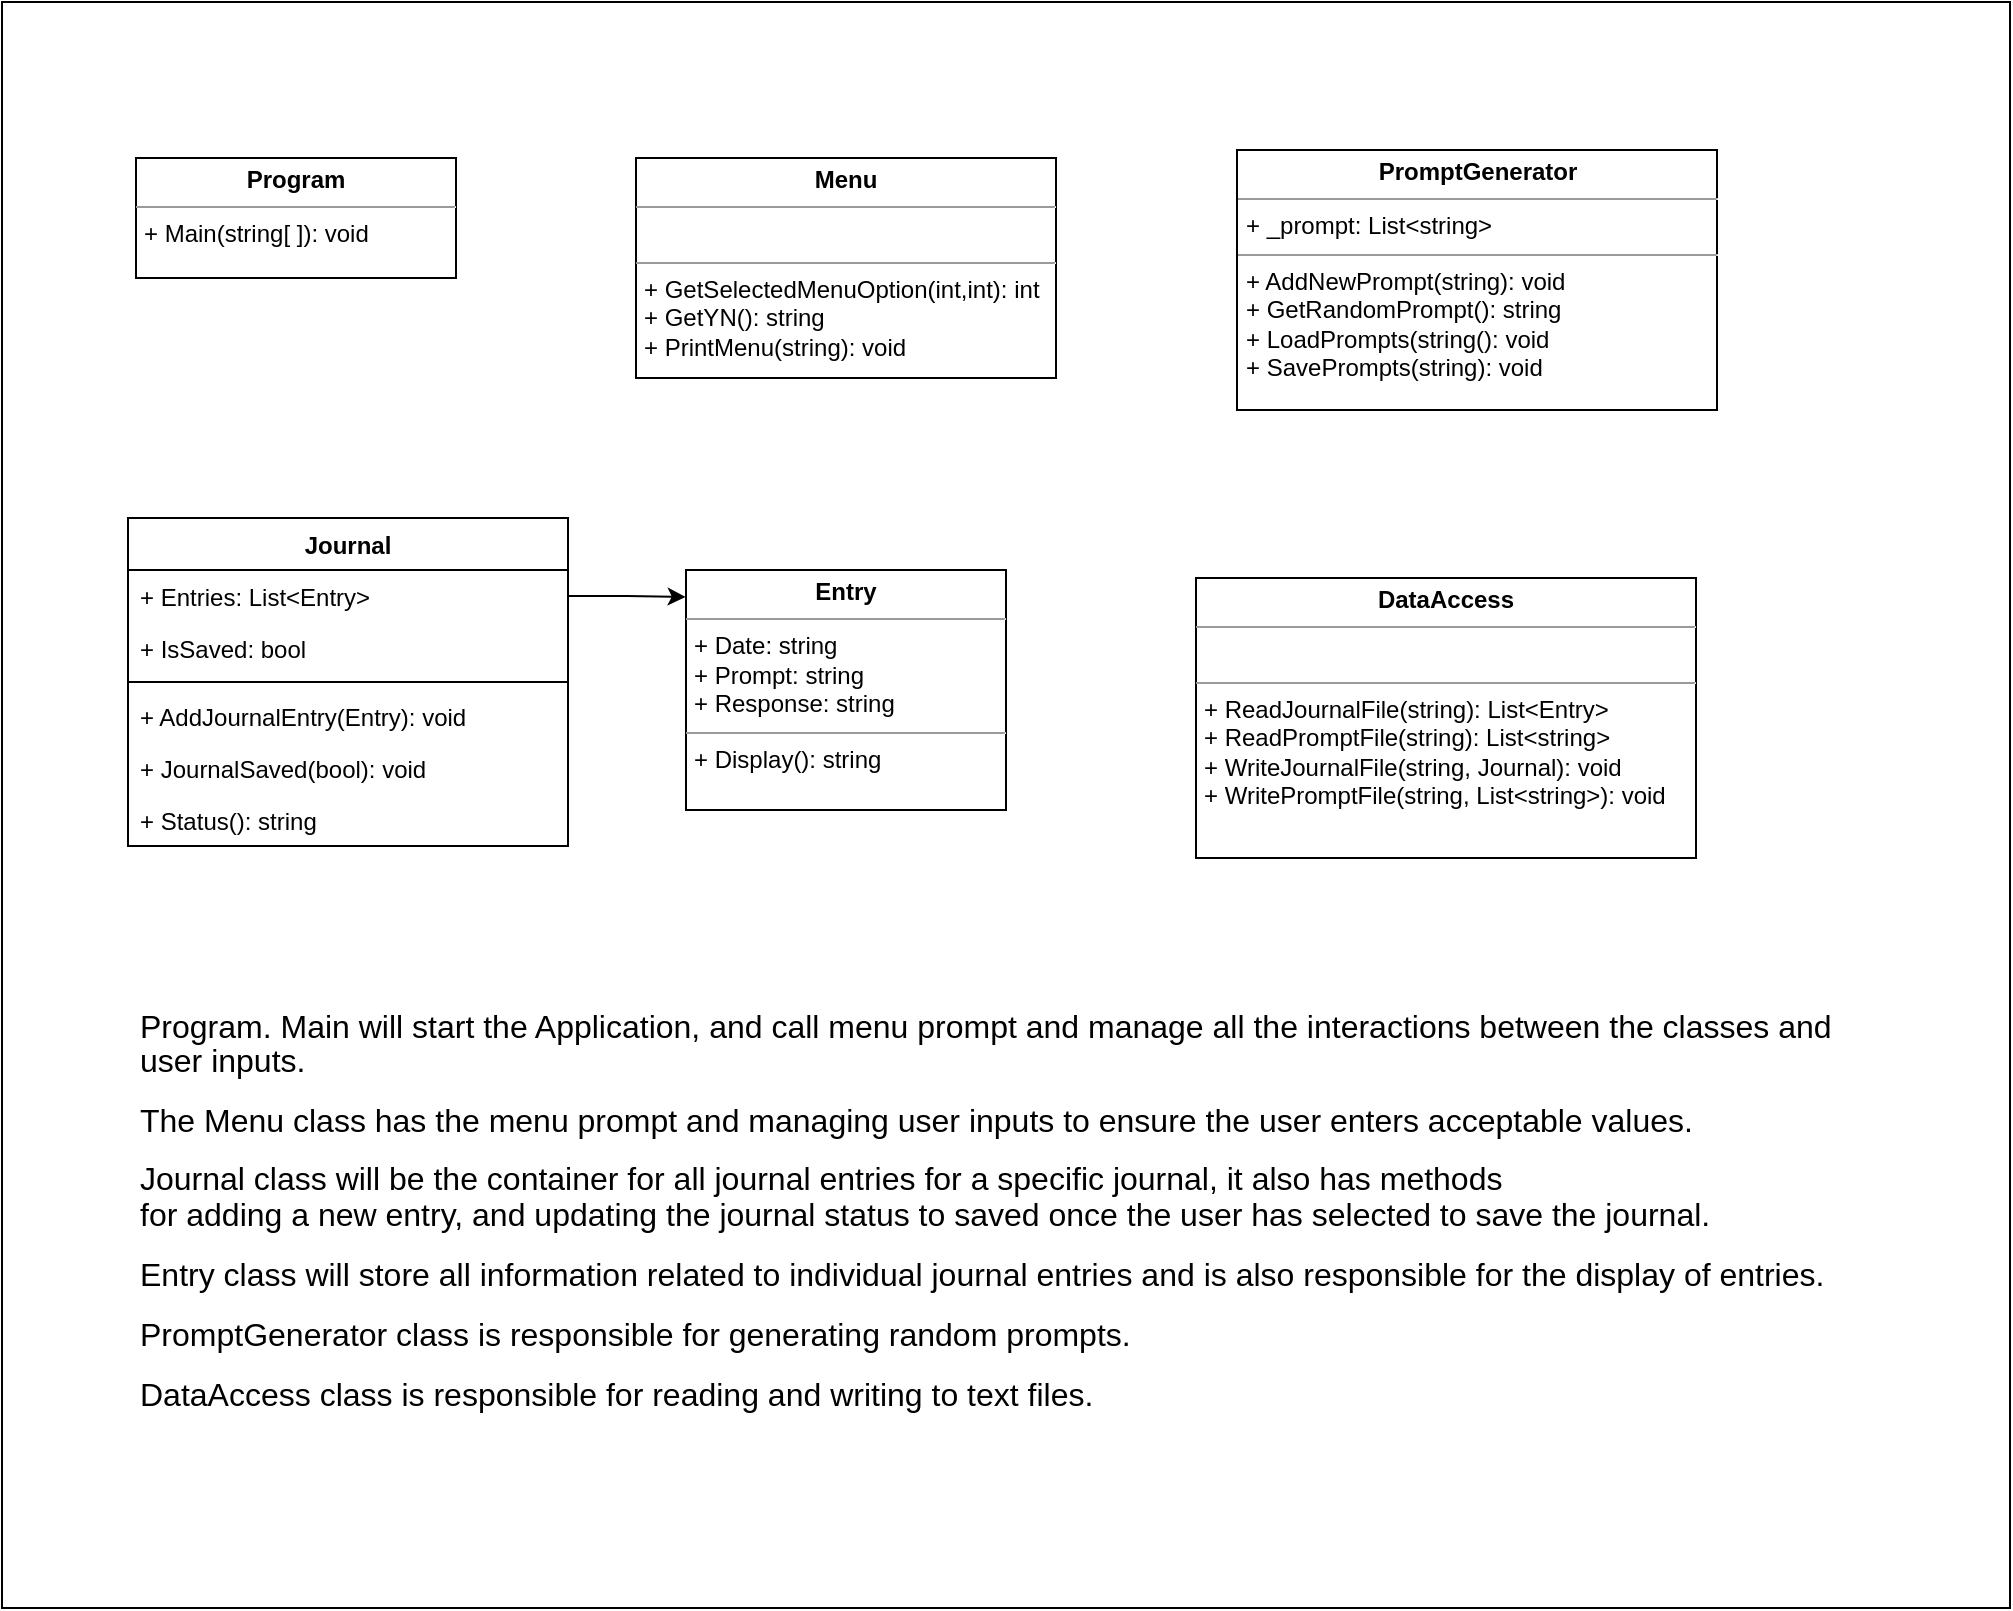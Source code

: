 <mxfile>
    <diagram id="C5RBs43oDa-KdzZeNtuy" name="Page-1">
        <mxGraphModel dx="2217" dy="464" grid="0" gridSize="10" guides="1" tooltips="1" connect="1" arrows="1" fold="1" page="1" pageScale="1" pageWidth="1169" pageHeight="827" background="#ffffff" math="0" shadow="0">
            <root>
                <mxCell id="WIyWlLk6GJQsqaUBKTNV-0"/>
                <mxCell id="WIyWlLk6GJQsqaUBKTNV-1" parent="WIyWlLk6GJQsqaUBKTNV-0"/>
                <mxCell id="4" value="" style="rounded=0;whiteSpace=wrap;html=1;fillColor=none;" vertex="1" parent="WIyWlLk6GJQsqaUBKTNV-1">
                    <mxGeometry x="-33" y="42" width="1004" height="803" as="geometry"/>
                </mxCell>
                <mxCell id="LCdAQ6O_-ofpUmOxNfDg-0" value="Journal" style="swimlane;fontStyle=1;align=center;verticalAlign=top;childLayout=stackLayout;horizontal=1;startSize=26;horizontalStack=0;resizeParent=1;resizeParentMax=0;resizeLast=0;collapsible=1;marginBottom=0;labelBackgroundColor=default;" parent="WIyWlLk6GJQsqaUBKTNV-1" vertex="1">
                    <mxGeometry x="30" y="300" width="220" height="164" as="geometry">
                        <mxRectangle x="100" y="286" width="80" height="26" as="alternateBounds"/>
                    </mxGeometry>
                </mxCell>
                <mxCell id="LCdAQ6O_-ofpUmOxNfDg-1" value="+ Entries: List&lt;Entry&gt;" style="text;strokeColor=none;fillColor=none;align=left;verticalAlign=top;spacingLeft=4;spacingRight=4;overflow=hidden;rotatable=0;points=[[0,0.5],[1,0.5]];portConstraint=eastwest;labelBorderColor=none;labelBackgroundColor=default;" parent="LCdAQ6O_-ofpUmOxNfDg-0" vertex="1">
                    <mxGeometry y="26" width="220" height="26" as="geometry"/>
                </mxCell>
                <mxCell id="LCdAQ6O_-ofpUmOxNfDg-5" value="+ IsSaved: bool&#10;" style="text;strokeColor=none;fillColor=none;align=left;verticalAlign=top;spacingLeft=4;spacingRight=4;overflow=hidden;rotatable=0;points=[[0,0.5],[1,0.5]];portConstraint=eastwest;labelBackgroundColor=default;" parent="LCdAQ6O_-ofpUmOxNfDg-0" vertex="1">
                    <mxGeometry y="52" width="220" height="26" as="geometry"/>
                </mxCell>
                <mxCell id="LCdAQ6O_-ofpUmOxNfDg-2" value="" style="line;strokeWidth=1;fillColor=none;align=left;verticalAlign=middle;spacingTop=-1;spacingLeft=3;spacingRight=3;rotatable=0;labelPosition=right;points=[];portConstraint=eastwest;" parent="LCdAQ6O_-ofpUmOxNfDg-0" vertex="1">
                    <mxGeometry y="78" width="220" height="8" as="geometry"/>
                </mxCell>
                <mxCell id="LCdAQ6O_-ofpUmOxNfDg-3" value="+ AddJournalEntry(Entry): void" style="text;strokeColor=none;fillColor=none;align=left;verticalAlign=top;spacingLeft=4;spacingRight=4;overflow=hidden;rotatable=0;points=[[0,0.5],[1,0.5]];portConstraint=eastwest;labelBackgroundColor=default;" parent="LCdAQ6O_-ofpUmOxNfDg-0" vertex="1">
                    <mxGeometry y="86" width="220" height="26" as="geometry"/>
                </mxCell>
                <mxCell id="LCdAQ6O_-ofpUmOxNfDg-6" value="+ JournalSaved(bool): void" style="text;strokeColor=none;fillColor=none;align=left;verticalAlign=top;spacingLeft=4;spacingRight=4;overflow=hidden;rotatable=0;points=[[0,0.5],[1,0.5]];portConstraint=eastwest;labelBackgroundColor=default;" parent="LCdAQ6O_-ofpUmOxNfDg-0" vertex="1">
                    <mxGeometry y="112" width="220" height="26" as="geometry"/>
                </mxCell>
                <mxCell id="LCdAQ6O_-ofpUmOxNfDg-7" value="+ Status(): string" style="text;strokeColor=none;fillColor=none;align=left;verticalAlign=top;spacingLeft=4;spacingRight=4;overflow=hidden;rotatable=0;points=[[0,0.5],[1,0.5]];portConstraint=eastwest;labelBackgroundColor=default;" parent="LCdAQ6O_-ofpUmOxNfDg-0" vertex="1">
                    <mxGeometry y="138" width="220" height="26" as="geometry"/>
                </mxCell>
                <mxCell id="LCdAQ6O_-ofpUmOxNfDg-8" value="&lt;p style=&quot;margin:0px;margin-top:4px;text-align:center;&quot;&gt;&lt;b&gt;Entry&lt;/b&gt;&lt;/p&gt;&lt;hr size=&quot;1&quot;&gt;&lt;p style=&quot;margin:0px;margin-left:4px;&quot;&gt;+ Date: string&lt;/p&gt;&lt;p style=&quot;margin:0px;margin-left:4px;&quot;&gt;+ Prompt: string&lt;br&gt;&lt;/p&gt;&lt;p style=&quot;margin:0px;margin-left:4px;&quot;&gt;+ Response: string&lt;/p&gt;&lt;hr size=&quot;1&quot;&gt;&lt;p style=&quot;margin:0px;margin-left:4px;&quot;&gt;+ Display(): string&lt;/p&gt;" style="verticalAlign=top;align=left;overflow=fill;fontSize=12;fontFamily=Helvetica;html=1;" parent="WIyWlLk6GJQsqaUBKTNV-1" vertex="1">
                    <mxGeometry x="309" y="326" width="160" height="120" as="geometry"/>
                </mxCell>
                <mxCell id="LCdAQ6O_-ofpUmOxNfDg-14" style="edgeStyle=orthogonalEdgeStyle;rounded=0;orthogonalLoop=1;jettySize=auto;html=1;entryX=-0.001;entryY=0.112;entryDx=0;entryDy=0;entryPerimeter=0;" parent="WIyWlLk6GJQsqaUBKTNV-1" source="LCdAQ6O_-ofpUmOxNfDg-1" target="LCdAQ6O_-ofpUmOxNfDg-8" edge="1">
                    <mxGeometry relative="1" as="geometry"/>
                </mxCell>
                <mxCell id="LCdAQ6O_-ofpUmOxNfDg-18" value="&lt;p style=&quot;margin:0px;margin-top:4px;text-align:center;&quot;&gt;&lt;b&gt;PromptGenerator&lt;/b&gt;&lt;/p&gt;&lt;hr size=&quot;1&quot;&gt;&lt;p style=&quot;margin:0px;margin-left:4px;&quot;&gt;+ _prompt: List&amp;lt;string&amp;gt;&lt;/p&gt;&lt;hr size=&quot;1&quot;&gt;&lt;p style=&quot;margin:0px;margin-left:4px;&quot;&gt;+ AddNewPrompt(string): void&lt;/p&gt;&lt;p style=&quot;margin:0px;margin-left:4px;&quot;&gt;+ GetRandomPrompt(): string&lt;br&gt;&lt;/p&gt;&lt;p style=&quot;margin:0px;margin-left:4px;&quot;&gt;+ LoadPrompts(string(): void&lt;br&gt;&lt;/p&gt;&lt;p style=&quot;margin:0px;margin-left:4px;&quot;&gt;+ SavePrompts(string): void&lt;br&gt;&lt;/p&gt;&lt;p style=&quot;margin:0px;margin-left:4px;&quot;&gt;&lt;br&gt;&lt;/p&gt;" style="verticalAlign=top;align=left;overflow=fill;fontSize=12;fontFamily=Helvetica;html=1;" parent="WIyWlLk6GJQsqaUBKTNV-1" vertex="1">
                    <mxGeometry x="584.5" y="116" width="240" height="130" as="geometry"/>
                </mxCell>
                <mxCell id="LCdAQ6O_-ofpUmOxNfDg-19" value="&lt;p style=&quot;margin:0px;margin-top:4px;text-align:center;&quot;&gt;&lt;b&gt;Menu&lt;/b&gt;&lt;/p&gt;&lt;hr size=&quot;1&quot;&gt;&lt;p style=&quot;margin:0px;margin-left:4px;&quot;&gt;&lt;br&gt;&lt;/p&gt;&lt;hr size=&quot;1&quot;&gt;&lt;p style=&quot;margin:0px;margin-left:4px;&quot;&gt;+ GetSelectedMenuOption(int,int): int&lt;/p&gt;&lt;p style=&quot;margin:0px;margin-left:4px;&quot;&gt;&lt;span style=&quot;background-color: initial;&quot;&gt;+ GetYN(): string&lt;/span&gt;&lt;/p&gt;&lt;p style=&quot;margin:0px;margin-left:4px;&quot;&gt;+ PrintMenu(string): void&lt;br&gt;&lt;/p&gt;" style="verticalAlign=top;align=left;overflow=fill;fontSize=12;fontFamily=Helvetica;html=1;" parent="WIyWlLk6GJQsqaUBKTNV-1" vertex="1">
                    <mxGeometry x="284" y="120" width="210" height="110" as="geometry"/>
                </mxCell>
                <mxCell id="LCdAQ6O_-ofpUmOxNfDg-20" value="&lt;p style=&quot;margin:0px;margin-top:4px;text-align:center;&quot;&gt;&lt;b&gt;DataAccess&lt;/b&gt;&lt;/p&gt;&lt;hr size=&quot;1&quot;&gt;&lt;p style=&quot;margin:0px;margin-left:4px;&quot;&gt;&lt;br&gt;&lt;/p&gt;&lt;hr size=&quot;1&quot;&gt;&lt;p style=&quot;margin:0px;margin-left:4px;&quot;&gt;+ ReadJournalFile(string): List&amp;lt;Entry&amp;gt;&lt;/p&gt;&lt;p style=&quot;margin:0px;margin-left:4px;&quot;&gt;+ ReadPromptFile(string): List&amp;lt;string&amp;gt;&lt;br&gt;&lt;/p&gt;&lt;p style=&quot;margin:0px;margin-left:4px;&quot;&gt;+ WriteJournalFile(string, Journal): void&lt;br&gt;&lt;/p&gt;&lt;p style=&quot;margin:0px;margin-left:4px;&quot;&gt;+ WritePromptFile(string, List&amp;lt;string&amp;gt;): void&lt;br&gt;&lt;/p&gt;" style="verticalAlign=top;align=left;overflow=fill;fontSize=12;fontFamily=Helvetica;html=1;" parent="WIyWlLk6GJQsqaUBKTNV-1" vertex="1">
                    <mxGeometry x="564" y="330" width="250" height="140" as="geometry"/>
                </mxCell>
                <mxCell id="LCdAQ6O_-ofpUmOxNfDg-22" value="&lt;p style=&quot;margin:0px;margin-top:4px;text-align:center;&quot;&gt;&lt;b&gt;Program&lt;/b&gt;&lt;/p&gt;&lt;hr size=&quot;1&quot;&gt;&lt;p style=&quot;margin:0px;margin-left:4px;&quot;&gt;&lt;/p&gt;&lt;p style=&quot;margin:0px;margin-left:4px;&quot;&gt;+ Main(string[ ]): void&lt;/p&gt;" style="verticalAlign=top;align=left;overflow=fill;fontSize=12;fontFamily=Helvetica;html=1;" parent="WIyWlLk6GJQsqaUBKTNV-1" vertex="1">
                    <mxGeometry x="34" y="120" width="160" height="60" as="geometry"/>
                </mxCell>
                <mxCell id="6" value="&lt;p class=&quot;MsoNormal&quot;&gt;&lt;span style=&quot;font-size: 12pt; line-height: 107%; font-family: Helvetica, sans-serif; background-image: initial; background-position: initial; background-size: initial; background-repeat: initial; background-attachment: initial; background-origin: initial; background-clip: initial;&quot;&gt;Program. Main will start&amp;nbsp;the Application, and call menu prompt and manage all the interactions between&amp;nbsp;the classes and user inputs. &lt;/span&gt;&lt;/p&gt;&lt;p class=&quot;MsoNormal&quot;&gt;&lt;span style=&quot;font-size: 12pt; line-height: 107%; font-family: Helvetica, sans-serif; background-image: initial; background-position: initial; background-size: initial; background-repeat: initial; background-attachment: initial; background-origin: initial; background-clip: initial;&quot;&gt;The Menu class has the menu&amp;nbsp;prompt and managing user inputs to ensure the user enters acceptable values.&lt;/span&gt;&lt;/p&gt;&lt;p class=&quot;MsoNormal&quot;&gt;&lt;span style=&quot;font-size: 12pt; line-height: 107%; font-family: Helvetica, sans-serif; background-image: initial; background-position: initial; background-size: initial; background-repeat: initial; background-attachment: initial; background-origin: initial; background-clip: initial;&quot;&gt;Journal class will be&amp;nbsp;the container for all journal entries for a specific journal, it also has methods&lt;br&gt;for adding a new entry, and updating the journal status to saved once the user&amp;nbsp;has selected to save the journal.&lt;/span&gt;&lt;/p&gt;&lt;p class=&quot;MsoNormal&quot;&gt;&lt;span style=&quot;font-family: Helvetica, sans-serif; font-size: 12pt; background-color: initial;&quot;&gt;Entry class will store&amp;nbsp;&lt;/span&gt;&lt;span style=&quot;font-family: Helvetica, sans-serif; font-size: 12pt; background-color: initial;&quot;&gt;all information related to individual journal entries and is also responsible&amp;nbsp;&lt;/span&gt;&lt;span style=&quot;font-family: Helvetica, sans-serif; font-size: 12pt; background-color: initial;&quot;&gt;for the display of entries.&lt;/span&gt;&lt;/p&gt;&lt;p class=&quot;MsoNormal&quot;&gt;&lt;span style=&quot;font-size: 12pt; line-height: 107%; font-family: Helvetica, sans-serif; background-image: initial; background-position: initial; background-size: initial; background-repeat: initial; background-attachment: initial; background-origin: initial; background-clip: initial;&quot;&gt;PromptGenerator class is&amp;nbsp;responsible for generating random prompts. &lt;/span&gt;&lt;/p&gt;&lt;p class=&quot;MsoNormal&quot;&gt;&lt;span style=&quot;font-size: 12pt; line-height: 107%; font-family: Helvetica, sans-serif; background-image: initial; background-position: initial; background-size: initial; background-repeat: initial; background-attachment: initial; background-origin: initial; background-clip: initial;&quot;&gt;DataAccess class is responsible for reading and writing to text files.&lt;/span&gt;&lt;span style=&quot;font-size:12.0pt;line-height:107%&quot;&gt;&lt;/span&gt;&lt;/p&gt;" style="text;html=1;strokeColor=none;fillColor=none;align=left;verticalAlign=top;whiteSpace=wrap;rounded=0;" vertex="1" parent="WIyWlLk6GJQsqaUBKTNV-1">
                    <mxGeometry x="34" y="527" width="854" height="284" as="geometry"/>
                </mxCell>
            </root>
        </mxGraphModel>
    </diagram>
</mxfile>